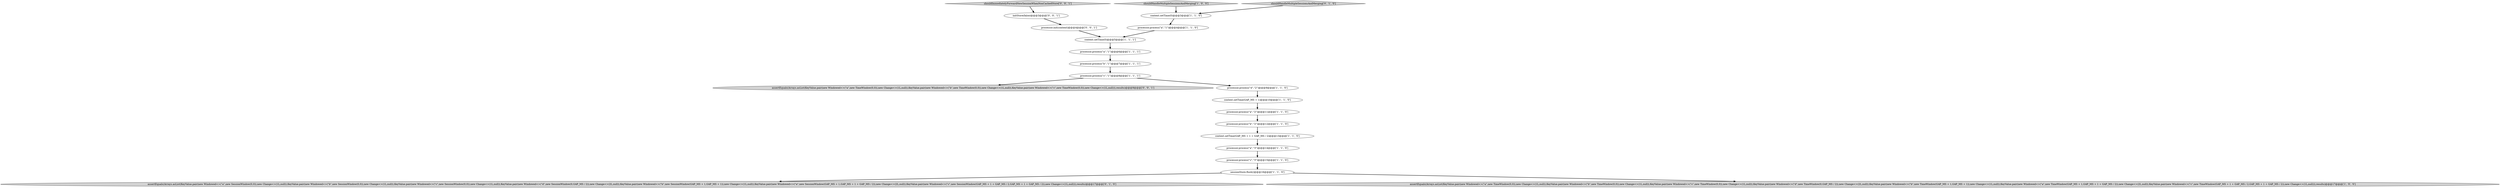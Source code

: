 digraph {
14 [style = filled, label = "context.setTime(0)@@@3@@@['1', '1', '0']", fillcolor = white, shape = ellipse image = "AAA0AAABBB1BBB"];
19 [style = filled, label = "processor.init(context)@@@4@@@['0', '0', '1']", fillcolor = white, shape = ellipse image = "AAA0AAABBB3BBB"];
16 [style = filled, label = "assertEquals(Arrays.asList(KeyValue.pair(new Windowed<>(\"a\",new SessionWindow(0,0)),new Change<>(1L,null)),KeyValue.pair(new Windowed<>(\"b\",new SessionWindow(0,0)),new Change<>(1L,null)),KeyValue.pair(new Windowed<>(\"c\",new SessionWindow(0,0)),new Change<>(1L,null)),KeyValue.pair(new Windowed<>(\"d\",new SessionWindow(0,GAP_MS / 2)),new Change<>(2L,null)),KeyValue.pair(new Windowed<>(\"b\",new SessionWindow(GAP_MS + 1,GAP_MS + 1)),new Change<>(1L,null)),KeyValue.pair(new Windowed<>(\"a\",new SessionWindow(GAP_MS + 1,GAP_MS + 1 + GAP_MS / 2)),new Change<>(2L,null)),KeyValue.pair(new Windowed<>(\"c\",new SessionWindow(GAP_MS + 1 + GAP_MS / 2,GAP_MS + 1 + GAP_MS / 2)),new Change<>(1L,null))),results)@@@17@@@['0', '1', '0']", fillcolor = lightgray, shape = ellipse image = "AAA0AAABBB2BBB"];
10 [style = filled, label = "shouldHandleMultipleSessionsAndMerging['1', '0', '0']", fillcolor = lightgray, shape = diamond image = "AAA0AAABBB1BBB"];
0 [style = filled, label = "processor.process(\"a\",\"1\")@@@6@@@['1', '1', '1']", fillcolor = white, shape = ellipse image = "AAA0AAABBB1BBB"];
3 [style = filled, label = "processor.process(\"b\",\"2\")@@@12@@@['1', '1', '0']", fillcolor = white, shape = ellipse image = "AAA0AAABBB1BBB"];
13 [style = filled, label = "context.setTime(GAP_MS + 1 + GAP_MS / 2)@@@13@@@['1', '1', '0']", fillcolor = white, shape = ellipse image = "AAA0AAABBB1BBB"];
21 [style = filled, label = "assertEquals(Arrays.asList(KeyValue.pair(new Windowed<>(\"a\",new TimeWindow(0,0)),new Change<>(1L,null)),KeyValue.pair(new Windowed<>(\"b\",new TimeWindow(0,0)),new Change<>(1L,null)),KeyValue.pair(new Windowed<>(\"c\",new TimeWindow(0,0)),new Change<>(1L,null))),results)@@@9@@@['0', '0', '1']", fillcolor = lightgray, shape = ellipse image = "AAA0AAABBB3BBB"];
17 [style = filled, label = "shouldHandleMultipleSessionsAndMerging['0', '1', '0']", fillcolor = lightgray, shape = diamond image = "AAA0AAABBB2BBB"];
6 [style = filled, label = "processor.process(\"b\",\"1\")@@@7@@@['1', '1', '1']", fillcolor = white, shape = ellipse image = "AAA0AAABBB1BBB"];
12 [style = filled, label = "processor.process(\"c\",\"3\")@@@15@@@['1', '1', '0']", fillcolor = white, shape = ellipse image = "AAA0AAABBB1BBB"];
9 [style = filled, label = "assertEquals(Arrays.asList(KeyValue.pair(new Windowed<>(\"a\",new TimeWindow(0,0)),new Change<>(1L,null)),KeyValue.pair(new Windowed<>(\"b\",new TimeWindow(0,0)),new Change<>(1L,null)),KeyValue.pair(new Windowed<>(\"c\",new TimeWindow(0,0)),new Change<>(1L,null)),KeyValue.pair(new Windowed<>(\"d\",new TimeWindow(0,GAP_MS / 2)),new Change<>(2L,null)),KeyValue.pair(new Windowed<>(\"b\",new TimeWindow(GAP_MS + 1,GAP_MS + 1)),new Change<>(1L,null)),KeyValue.pair(new Windowed<>(\"a\",new TimeWindow(GAP_MS + 1,GAP_MS + 1 + GAP_MS / 2)),new Change<>(2L,null)),KeyValue.pair(new Windowed<>(\"c\",new TimeWindow(GAP_MS + 1 + GAP_MS / 2,GAP_MS + 1 + GAP_MS / 2)),new Change<>(1L,null))),results)@@@17@@@['1', '0', '0']", fillcolor = lightgray, shape = ellipse image = "AAA0AAABBB1BBB"];
8 [style = filled, label = "processor.process(\"d\",\"2\")@@@9@@@['1', '1', '0']", fillcolor = white, shape = ellipse image = "AAA0AAABBB1BBB"];
18 [style = filled, label = "initStore(false)@@@3@@@['0', '0', '1']", fillcolor = white, shape = ellipse image = "AAA0AAABBB3BBB"];
20 [style = filled, label = "shouldImmediatelyForwardNewSessionWhenNonCachedStore['0', '0', '1']", fillcolor = lightgray, shape = diamond image = "AAA0AAABBB3BBB"];
4 [style = filled, label = "processor.process(\"c\",\"1\")@@@8@@@['1', '1', '1']", fillcolor = white, shape = ellipse image = "AAA0AAABBB1BBB"];
5 [style = filled, label = "sessionStore.flush()@@@16@@@['1', '1', '0']", fillcolor = white, shape = ellipse image = "AAA0AAABBB1BBB"];
2 [style = filled, label = "context.setTime(GAP_MS + 1)@@@10@@@['1', '1', '0']", fillcolor = white, shape = ellipse image = "AAA0AAABBB1BBB"];
11 [style = filled, label = "processor.process(\"a\",\"2\")@@@11@@@['1', '1', '0']", fillcolor = white, shape = ellipse image = "AAA0AAABBB1BBB"];
7 [style = filled, label = "context.setTime(0)@@@5@@@['1', '1', '1']", fillcolor = white, shape = ellipse image = "AAA0AAABBB1BBB"];
15 [style = filled, label = "processor.process(\"a\",\"1\")@@@4@@@['1', '1', '0']", fillcolor = white, shape = ellipse image = "AAA0AAABBB1BBB"];
1 [style = filled, label = "processor.process(\"a\",\"3\")@@@14@@@['1', '1', '0']", fillcolor = white, shape = ellipse image = "AAA0AAABBB1BBB"];
0->6 [style = bold, label=""];
11->3 [style = bold, label=""];
6->4 [style = bold, label=""];
2->11 [style = bold, label=""];
1->12 [style = bold, label=""];
20->18 [style = bold, label=""];
17->14 [style = bold, label=""];
4->8 [style = bold, label=""];
5->9 [style = bold, label=""];
15->7 [style = bold, label=""];
3->13 [style = bold, label=""];
12->5 [style = bold, label=""];
8->2 [style = bold, label=""];
18->19 [style = bold, label=""];
7->0 [style = bold, label=""];
13->1 [style = bold, label=""];
19->7 [style = bold, label=""];
14->15 [style = bold, label=""];
4->21 [style = bold, label=""];
10->14 [style = bold, label=""];
5->16 [style = bold, label=""];
}
